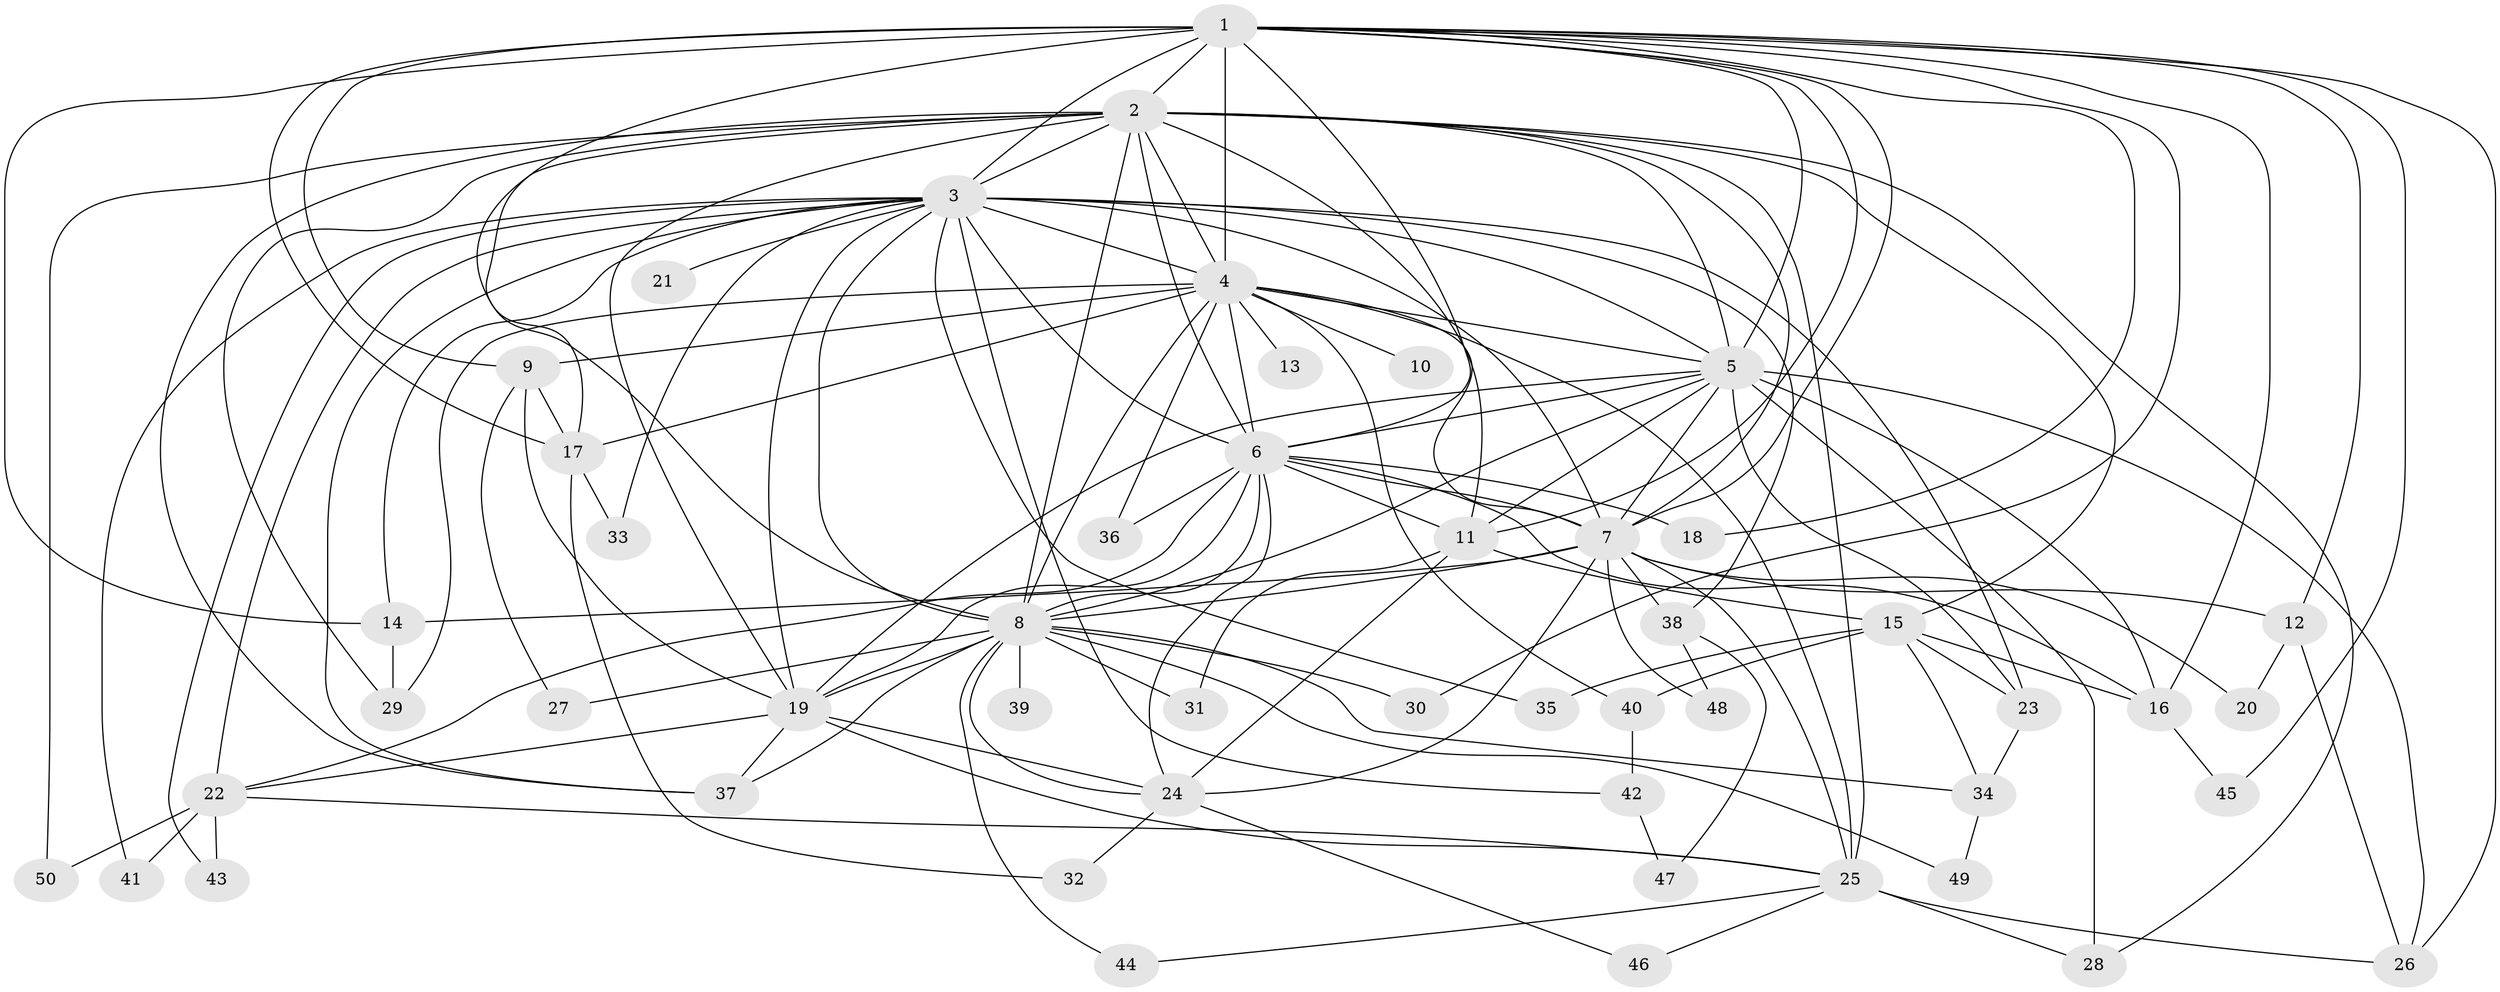 // original degree distribution, {16: 0.01, 15: 0.01, 20: 0.01, 21: 0.01, 26: 0.01, 25: 0.01, 17: 0.02, 19: 0.01, 23: 0.01, 2: 0.51, 5: 0.06, 3: 0.2, 4: 0.11, 7: 0.01, 8: 0.01}
// Generated by graph-tools (version 1.1) at 2025/34/03/09/25 02:34:54]
// undirected, 50 vertices, 134 edges
graph export_dot {
graph [start="1"]
  node [color=gray90,style=filled];
  1;
  2;
  3;
  4;
  5;
  6;
  7;
  8;
  9;
  10;
  11;
  12;
  13;
  14;
  15;
  16;
  17;
  18;
  19;
  20;
  21;
  22;
  23;
  24;
  25;
  26;
  27;
  28;
  29;
  30;
  31;
  32;
  33;
  34;
  35;
  36;
  37;
  38;
  39;
  40;
  41;
  42;
  43;
  44;
  45;
  46;
  47;
  48;
  49;
  50;
  1 -- 2 [weight=4.0];
  1 -- 3 [weight=4.0];
  1 -- 4 [weight=2.0];
  1 -- 5 [weight=2.0];
  1 -- 6 [weight=2.0];
  1 -- 7 [weight=2.0];
  1 -- 8 [weight=3.0];
  1 -- 9 [weight=1.0];
  1 -- 11 [weight=1.0];
  1 -- 12 [weight=1.0];
  1 -- 14 [weight=1.0];
  1 -- 16 [weight=1.0];
  1 -- 17 [weight=1.0];
  1 -- 18 [weight=1.0];
  1 -- 26 [weight=1.0];
  1 -- 30 [weight=1.0];
  1 -- 45 [weight=1.0];
  2 -- 3 [weight=9.0];
  2 -- 4 [weight=3.0];
  2 -- 5 [weight=3.0];
  2 -- 6 [weight=3.0];
  2 -- 7 [weight=2.0];
  2 -- 8 [weight=2.0];
  2 -- 11 [weight=1.0];
  2 -- 15 [weight=1.0];
  2 -- 17 [weight=1.0];
  2 -- 19 [weight=1.0];
  2 -- 25 [weight=1.0];
  2 -- 28 [weight=1.0];
  2 -- 29 [weight=1.0];
  2 -- 37 [weight=1.0];
  2 -- 50 [weight=1.0];
  3 -- 4 [weight=1.0];
  3 -- 5 [weight=2.0];
  3 -- 6 [weight=1.0];
  3 -- 7 [weight=1.0];
  3 -- 8 [weight=2.0];
  3 -- 14 [weight=2.0];
  3 -- 19 [weight=1.0];
  3 -- 21 [weight=1.0];
  3 -- 22 [weight=2.0];
  3 -- 23 [weight=1.0];
  3 -- 33 [weight=1.0];
  3 -- 35 [weight=2.0];
  3 -- 37 [weight=1.0];
  3 -- 38 [weight=1.0];
  3 -- 41 [weight=1.0];
  3 -- 42 [weight=1.0];
  3 -- 43 [weight=1.0];
  4 -- 5 [weight=1.0];
  4 -- 6 [weight=1.0];
  4 -- 7 [weight=2.0];
  4 -- 8 [weight=1.0];
  4 -- 9 [weight=1.0];
  4 -- 10 [weight=1.0];
  4 -- 13 [weight=1.0];
  4 -- 17 [weight=1.0];
  4 -- 25 [weight=1.0];
  4 -- 29 [weight=1.0];
  4 -- 36 [weight=1.0];
  4 -- 40 [weight=1.0];
  5 -- 6 [weight=1.0];
  5 -- 7 [weight=1.0];
  5 -- 8 [weight=1.0];
  5 -- 11 [weight=1.0];
  5 -- 16 [weight=1.0];
  5 -- 19 [weight=9.0];
  5 -- 23 [weight=1.0];
  5 -- 26 [weight=1.0];
  5 -- 28 [weight=2.0];
  6 -- 7 [weight=1.0];
  6 -- 8 [weight=1.0];
  6 -- 11 [weight=2.0];
  6 -- 16 [weight=1.0];
  6 -- 18 [weight=1.0];
  6 -- 19 [weight=1.0];
  6 -- 22 [weight=1.0];
  6 -- 24 [weight=2.0];
  6 -- 36 [weight=1.0];
  7 -- 8 [weight=1.0];
  7 -- 12 [weight=1.0];
  7 -- 14 [weight=1.0];
  7 -- 20 [weight=1.0];
  7 -- 24 [weight=1.0];
  7 -- 25 [weight=1.0];
  7 -- 38 [weight=1.0];
  7 -- 48 [weight=1.0];
  8 -- 19 [weight=2.0];
  8 -- 24 [weight=1.0];
  8 -- 27 [weight=1.0];
  8 -- 30 [weight=1.0];
  8 -- 31 [weight=1.0];
  8 -- 34 [weight=1.0];
  8 -- 37 [weight=1.0];
  8 -- 39 [weight=1.0];
  8 -- 44 [weight=1.0];
  8 -- 49 [weight=1.0];
  9 -- 17 [weight=1.0];
  9 -- 19 [weight=1.0];
  9 -- 27 [weight=1.0];
  11 -- 15 [weight=1.0];
  11 -- 24 [weight=3.0];
  11 -- 31 [weight=1.0];
  12 -- 20 [weight=1.0];
  12 -- 26 [weight=1.0];
  14 -- 29 [weight=1.0];
  15 -- 16 [weight=1.0];
  15 -- 23 [weight=1.0];
  15 -- 34 [weight=1.0];
  15 -- 35 [weight=1.0];
  15 -- 40 [weight=1.0];
  16 -- 45 [weight=1.0];
  17 -- 32 [weight=1.0];
  17 -- 33 [weight=1.0];
  19 -- 22 [weight=1.0];
  19 -- 24 [weight=1.0];
  19 -- 25 [weight=1.0];
  19 -- 37 [weight=1.0];
  22 -- 25 [weight=1.0];
  22 -- 41 [weight=1.0];
  22 -- 43 [weight=1.0];
  22 -- 50 [weight=1.0];
  23 -- 34 [weight=1.0];
  24 -- 32 [weight=1.0];
  24 -- 46 [weight=1.0];
  25 -- 26 [weight=1.0];
  25 -- 28 [weight=2.0];
  25 -- 44 [weight=1.0];
  25 -- 46 [weight=1.0];
  34 -- 49 [weight=1.0];
  38 -- 47 [weight=1.0];
  38 -- 48 [weight=1.0];
  40 -- 42 [weight=1.0];
  42 -- 47 [weight=1.0];
}
